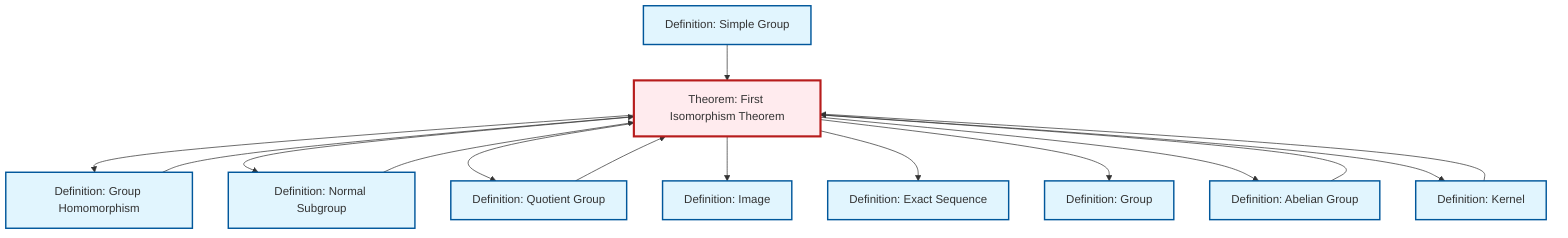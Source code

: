 graph TD
    classDef definition fill:#e1f5fe,stroke:#01579b,stroke-width:2px
    classDef theorem fill:#f3e5f5,stroke:#4a148c,stroke-width:2px
    classDef axiom fill:#fff3e0,stroke:#e65100,stroke-width:2px
    classDef example fill:#e8f5e9,stroke:#1b5e20,stroke-width:2px
    classDef current fill:#ffebee,stroke:#b71c1c,stroke-width:3px
    thm-first-isomorphism["Theorem: First Isomorphism Theorem"]:::theorem
    def-abelian-group["Definition: Abelian Group"]:::definition
    def-homomorphism["Definition: Group Homomorphism"]:::definition
    def-normal-subgroup["Definition: Normal Subgroup"]:::definition
    def-group["Definition: Group"]:::definition
    def-simple-group["Definition: Simple Group"]:::definition
    def-kernel["Definition: Kernel"]:::definition
    def-exact-sequence["Definition: Exact Sequence"]:::definition
    def-quotient-group["Definition: Quotient Group"]:::definition
    def-image["Definition: Image"]:::definition
    def-simple-group --> thm-first-isomorphism
    def-normal-subgroup --> thm-first-isomorphism
    thm-first-isomorphism --> def-homomorphism
    thm-first-isomorphism --> def-normal-subgroup
    thm-first-isomorphism --> def-quotient-group
    def-homomorphism --> thm-first-isomorphism
    thm-first-isomorphism --> def-image
    thm-first-isomorphism --> def-exact-sequence
    def-kernel --> thm-first-isomorphism
    def-quotient-group --> thm-first-isomorphism
    thm-first-isomorphism --> def-group
    thm-first-isomorphism --> def-abelian-group
    thm-first-isomorphism --> def-kernel
    def-abelian-group --> thm-first-isomorphism
    class thm-first-isomorphism current